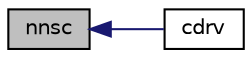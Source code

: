 digraph G
{
  edge [fontname="Helvetica",fontsize="10",labelfontname="Helvetica",labelfontsize="10"];
  node [fontname="Helvetica",fontsize="10",shape=record];
  rankdir=LR;
  Node1 [label="nnsc",height=0.2,width=0.4,color="black", fillcolor="grey75", style="filled" fontcolor="black"];
  Node1 -> Node2 [dir=back,color="midnightblue",fontsize="10",style="solid",fontname="Helvetica"];
  Node2 [label="cdrv",height=0.2,width=0.4,color="black", fillcolor="white", style="filled",URL="$opkda1_8f90.html#a351561dc921e8c0701b60d430cb045d2"];
}

